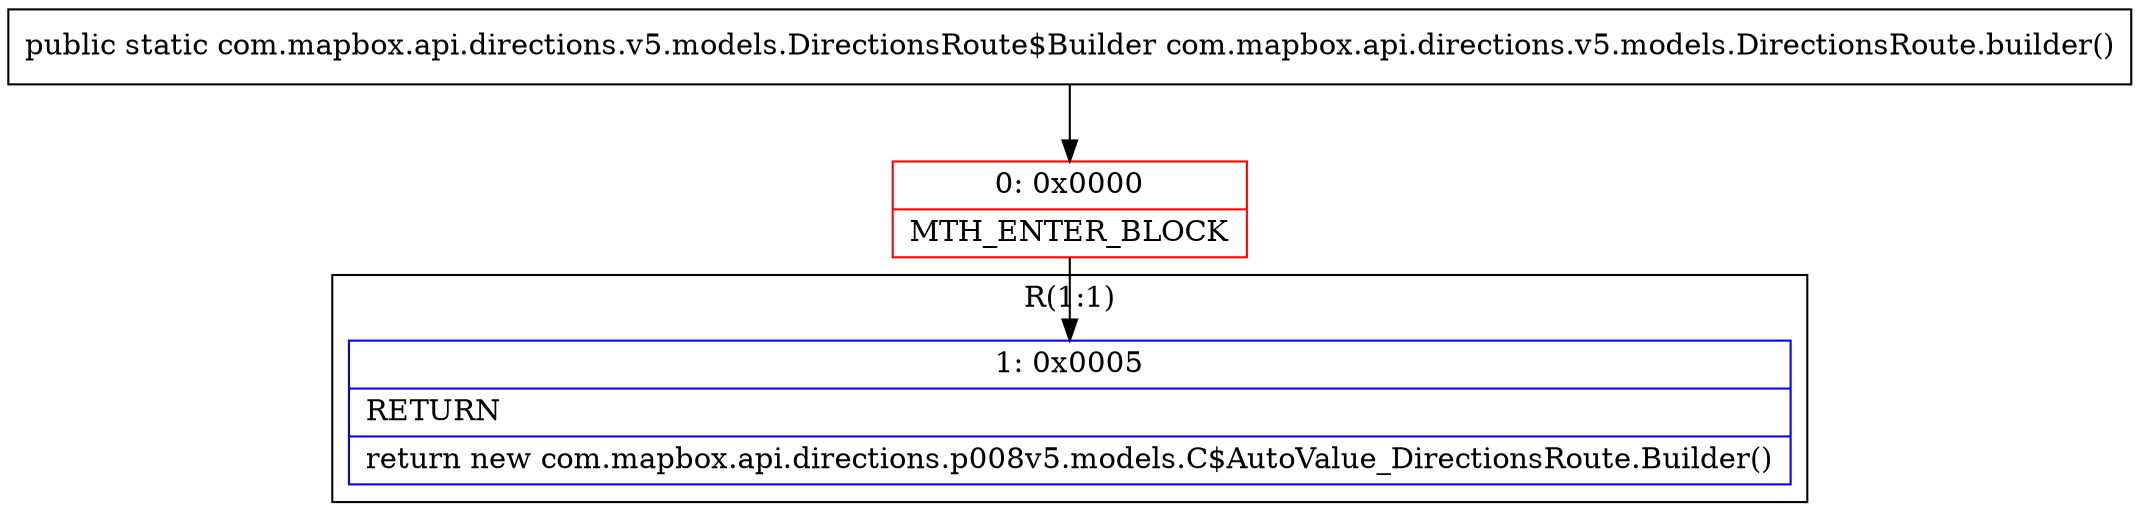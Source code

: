 digraph "CFG forcom.mapbox.api.directions.v5.models.DirectionsRoute.builder()Lcom\/mapbox\/api\/directions\/v5\/models\/DirectionsRoute$Builder;" {
subgraph cluster_Region_1548227061 {
label = "R(1:1)";
node [shape=record,color=blue];
Node_1 [shape=record,label="{1\:\ 0x0005|RETURN\l|return new com.mapbox.api.directions.p008v5.models.C$AutoValue_DirectionsRoute.Builder()\l}"];
}
Node_0 [shape=record,color=red,label="{0\:\ 0x0000|MTH_ENTER_BLOCK\l}"];
MethodNode[shape=record,label="{public static com.mapbox.api.directions.v5.models.DirectionsRoute$Builder com.mapbox.api.directions.v5.models.DirectionsRoute.builder() }"];
MethodNode -> Node_0;
Node_0 -> Node_1;
}

